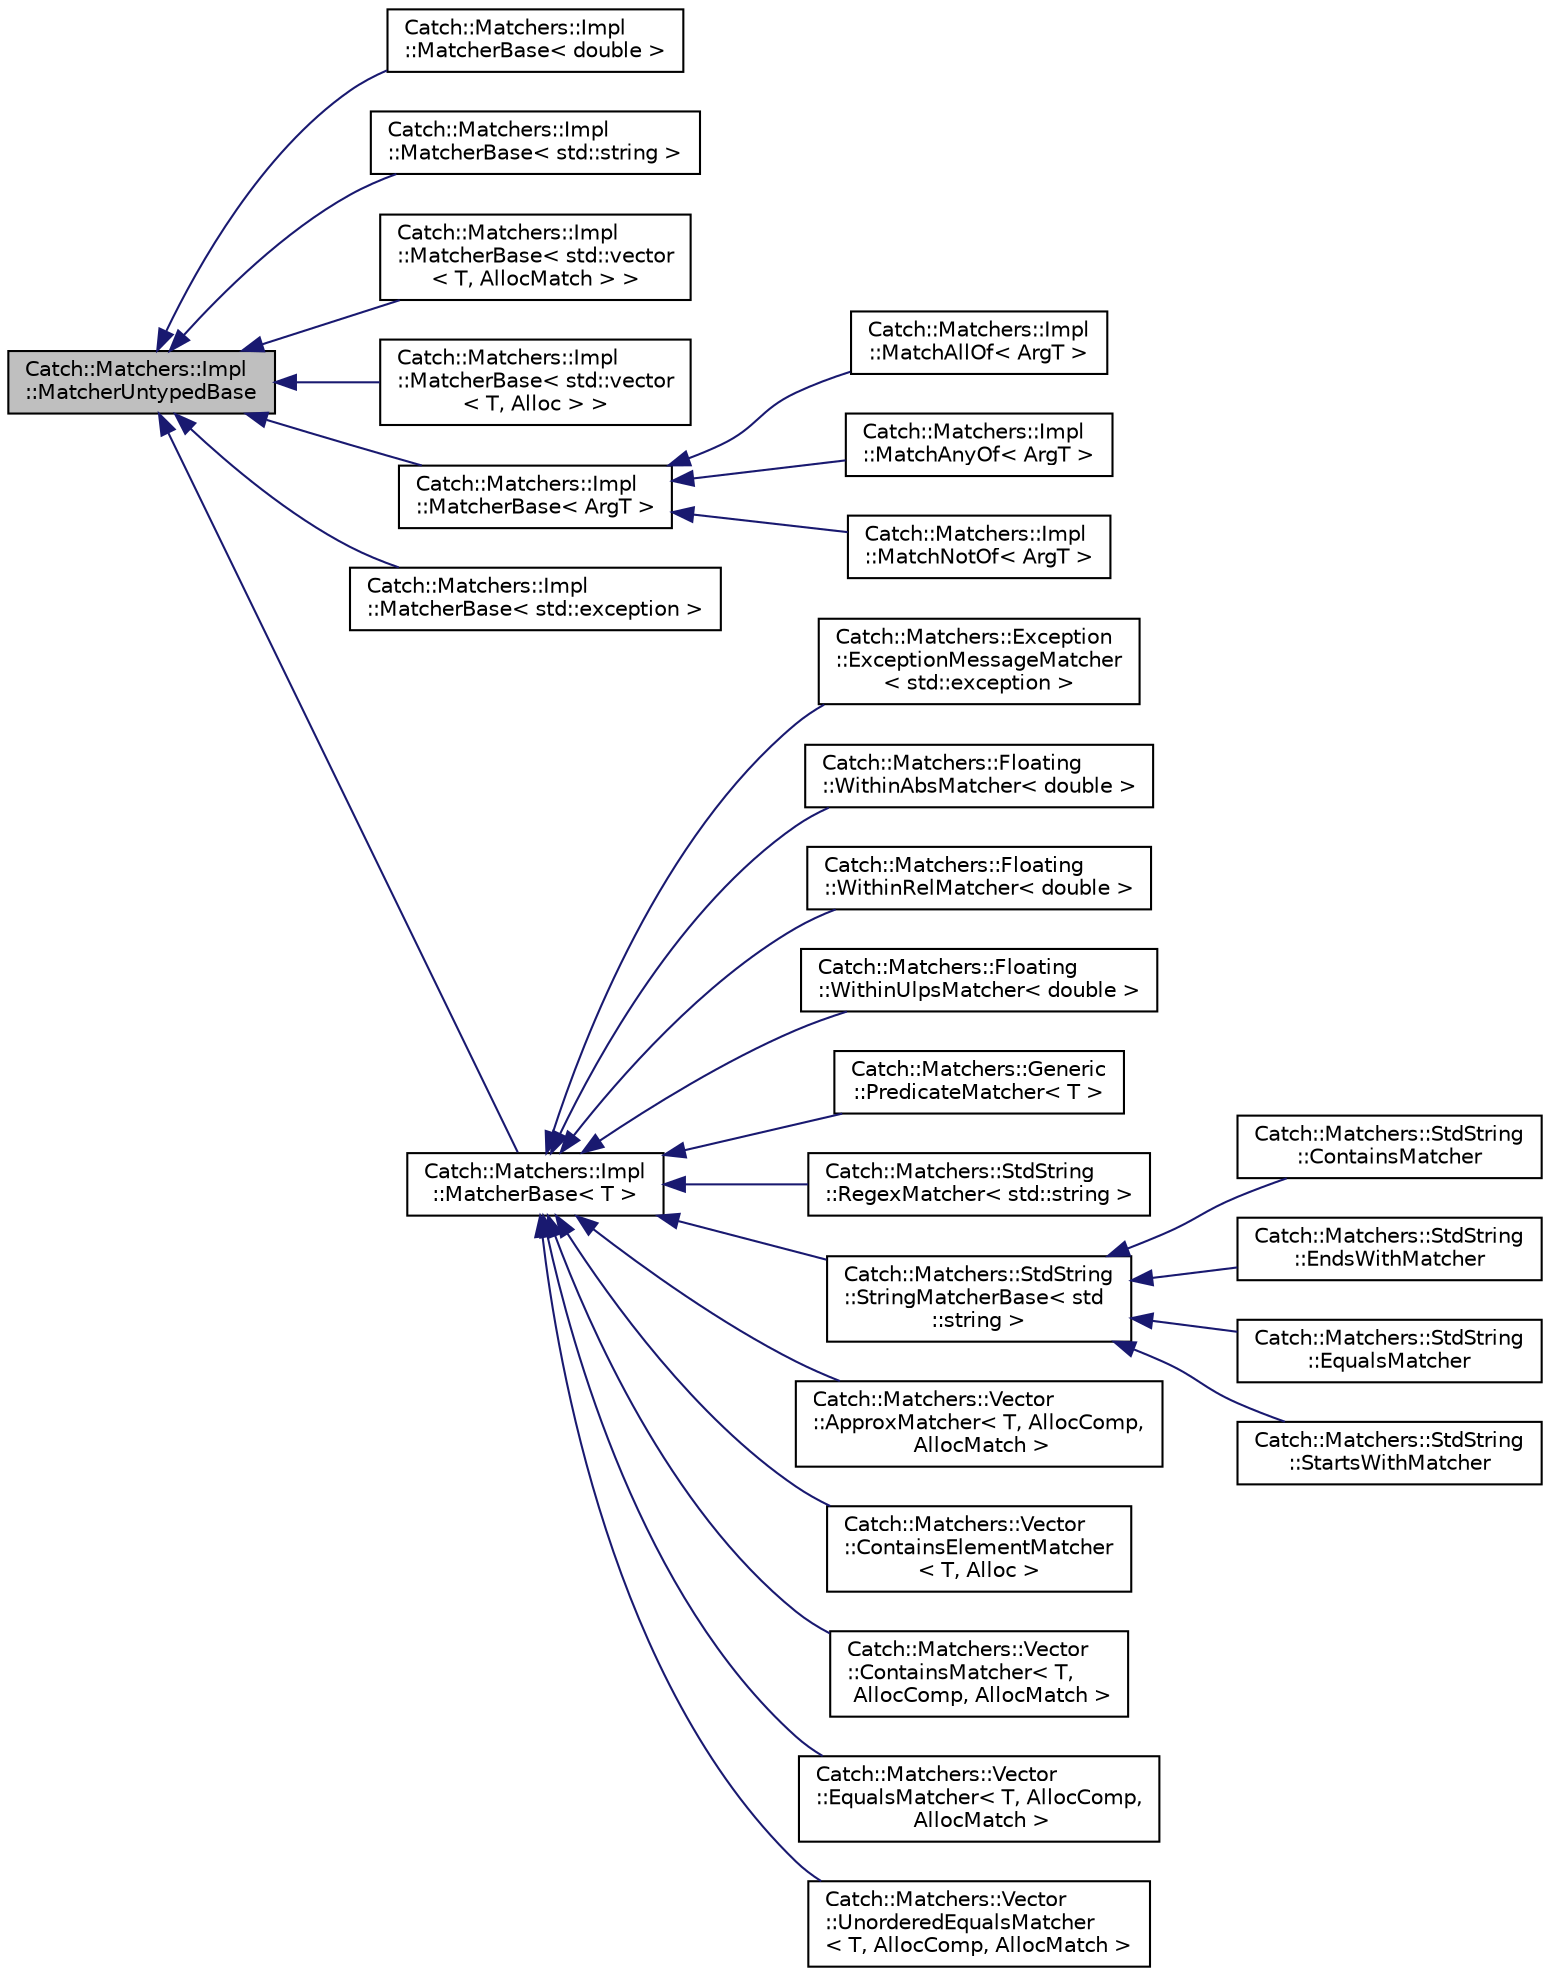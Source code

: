 digraph "Catch::Matchers::Impl::MatcherUntypedBase"
{
 // LATEX_PDF_SIZE
  edge [fontname="Helvetica",fontsize="10",labelfontname="Helvetica",labelfontsize="10"];
  node [fontname="Helvetica",fontsize="10",shape=record];
  rankdir="LR";
  Node1 [label="Catch::Matchers::Impl\l::MatcherUntypedBase",height=0.2,width=0.4,color="black", fillcolor="grey75", style="filled", fontcolor="black",tooltip=" "];
  Node1 -> Node2 [dir="back",color="midnightblue",fontsize="10",style="solid",fontname="Helvetica"];
  Node2 [label="Catch::Matchers::Impl\l::MatcherBase\< double \>",height=0.2,width=0.4,color="black", fillcolor="white", style="filled",URL="$structCatch_1_1Matchers_1_1Impl_1_1MatcherBase.html",tooltip=" "];
  Node1 -> Node3 [dir="back",color="midnightblue",fontsize="10",style="solid",fontname="Helvetica"];
  Node3 [label="Catch::Matchers::Impl\l::MatcherBase\< std::string \>",height=0.2,width=0.4,color="black", fillcolor="white", style="filled",URL="$structCatch_1_1Matchers_1_1Impl_1_1MatcherBase.html",tooltip=" "];
  Node1 -> Node4 [dir="back",color="midnightblue",fontsize="10",style="solid",fontname="Helvetica"];
  Node4 [label="Catch::Matchers::Impl\l::MatcherBase\< std::vector\l\< T, AllocMatch \> \>",height=0.2,width=0.4,color="black", fillcolor="white", style="filled",URL="$structCatch_1_1Matchers_1_1Impl_1_1MatcherBase.html",tooltip=" "];
  Node1 -> Node5 [dir="back",color="midnightblue",fontsize="10",style="solid",fontname="Helvetica"];
  Node5 [label="Catch::Matchers::Impl\l::MatcherBase\< std::vector\l\< T, Alloc \> \>",height=0.2,width=0.4,color="black", fillcolor="white", style="filled",URL="$structCatch_1_1Matchers_1_1Impl_1_1MatcherBase.html",tooltip=" "];
  Node1 -> Node6 [dir="back",color="midnightblue",fontsize="10",style="solid",fontname="Helvetica"];
  Node6 [label="Catch::Matchers::Impl\l::MatcherBase\< ArgT \>",height=0.2,width=0.4,color="black", fillcolor="white", style="filled",URL="$structCatch_1_1Matchers_1_1Impl_1_1MatcherBase.html",tooltip=" "];
  Node6 -> Node7 [dir="back",color="midnightblue",fontsize="10",style="solid",fontname="Helvetica"];
  Node7 [label="Catch::Matchers::Impl\l::MatchAllOf\< ArgT \>",height=0.2,width=0.4,color="black", fillcolor="white", style="filled",URL="$structCatch_1_1Matchers_1_1Impl_1_1MatchAllOf.html",tooltip=" "];
  Node6 -> Node8 [dir="back",color="midnightblue",fontsize="10",style="solid",fontname="Helvetica"];
  Node8 [label="Catch::Matchers::Impl\l::MatchAnyOf\< ArgT \>",height=0.2,width=0.4,color="black", fillcolor="white", style="filled",URL="$structCatch_1_1Matchers_1_1Impl_1_1MatchAnyOf.html",tooltip=" "];
  Node6 -> Node9 [dir="back",color="midnightblue",fontsize="10",style="solid",fontname="Helvetica"];
  Node9 [label="Catch::Matchers::Impl\l::MatchNotOf\< ArgT \>",height=0.2,width=0.4,color="black", fillcolor="white", style="filled",URL="$structCatch_1_1Matchers_1_1Impl_1_1MatchNotOf.html",tooltip=" "];
  Node1 -> Node10 [dir="back",color="midnightblue",fontsize="10",style="solid",fontname="Helvetica"];
  Node10 [label="Catch::Matchers::Impl\l::MatcherBase\< std::exception \>",height=0.2,width=0.4,color="black", fillcolor="white", style="filled",URL="$structCatch_1_1Matchers_1_1Impl_1_1MatcherBase.html",tooltip=" "];
  Node1 -> Node11 [dir="back",color="midnightblue",fontsize="10",style="solid",fontname="Helvetica"];
  Node11 [label="Catch::Matchers::Impl\l::MatcherBase\< T \>",height=0.2,width=0.4,color="black", fillcolor="white", style="filled",URL="$structCatch_1_1Matchers_1_1Impl_1_1MatcherBase.html",tooltip=" "];
  Node11 -> Node12 [dir="back",color="midnightblue",fontsize="10",style="solid",fontname="Helvetica"];
  Node12 [label="Catch::Matchers::Exception\l::ExceptionMessageMatcher\l\< std::exception \>",height=0.2,width=0.4,color="black", fillcolor="white", style="filled",URL="$classCatch_1_1Matchers_1_1Exception_1_1ExceptionMessageMatcher.html",tooltip=" "];
  Node11 -> Node13 [dir="back",color="midnightblue",fontsize="10",style="solid",fontname="Helvetica"];
  Node13 [label="Catch::Matchers::Floating\l::WithinAbsMatcher\< double \>",height=0.2,width=0.4,color="black", fillcolor="white", style="filled",URL="$structCatch_1_1Matchers_1_1Floating_1_1WithinAbsMatcher.html",tooltip=" "];
  Node11 -> Node14 [dir="back",color="midnightblue",fontsize="10",style="solid",fontname="Helvetica"];
  Node14 [label="Catch::Matchers::Floating\l::WithinRelMatcher\< double \>",height=0.2,width=0.4,color="black", fillcolor="white", style="filled",URL="$structCatch_1_1Matchers_1_1Floating_1_1WithinRelMatcher.html",tooltip=" "];
  Node11 -> Node15 [dir="back",color="midnightblue",fontsize="10",style="solid",fontname="Helvetica"];
  Node15 [label="Catch::Matchers::Floating\l::WithinUlpsMatcher\< double \>",height=0.2,width=0.4,color="black", fillcolor="white", style="filled",URL="$structCatch_1_1Matchers_1_1Floating_1_1WithinUlpsMatcher.html",tooltip=" "];
  Node11 -> Node16 [dir="back",color="midnightblue",fontsize="10",style="solid",fontname="Helvetica"];
  Node16 [label="Catch::Matchers::Generic\l::PredicateMatcher\< T \>",height=0.2,width=0.4,color="black", fillcolor="white", style="filled",URL="$classCatch_1_1Matchers_1_1Generic_1_1PredicateMatcher.html",tooltip=" "];
  Node11 -> Node17 [dir="back",color="midnightblue",fontsize="10",style="solid",fontname="Helvetica"];
  Node17 [label="Catch::Matchers::StdString\l::RegexMatcher\< std::string \>",height=0.2,width=0.4,color="black", fillcolor="white", style="filled",URL="$structCatch_1_1Matchers_1_1StdString_1_1RegexMatcher.html",tooltip=" "];
  Node11 -> Node18 [dir="back",color="midnightblue",fontsize="10",style="solid",fontname="Helvetica"];
  Node18 [label="Catch::Matchers::StdString\l::StringMatcherBase\< std\l::string \>",height=0.2,width=0.4,color="black", fillcolor="white", style="filled",URL="$structCatch_1_1Matchers_1_1StdString_1_1StringMatcherBase.html",tooltip=" "];
  Node18 -> Node19 [dir="back",color="midnightblue",fontsize="10",style="solid",fontname="Helvetica"];
  Node19 [label="Catch::Matchers::StdString\l::ContainsMatcher",height=0.2,width=0.4,color="black", fillcolor="white", style="filled",URL="$structCatch_1_1Matchers_1_1StdString_1_1ContainsMatcher.html",tooltip=" "];
  Node18 -> Node20 [dir="back",color="midnightblue",fontsize="10",style="solid",fontname="Helvetica"];
  Node20 [label="Catch::Matchers::StdString\l::EndsWithMatcher",height=0.2,width=0.4,color="black", fillcolor="white", style="filled",URL="$structCatch_1_1Matchers_1_1StdString_1_1EndsWithMatcher.html",tooltip=" "];
  Node18 -> Node21 [dir="back",color="midnightblue",fontsize="10",style="solid",fontname="Helvetica"];
  Node21 [label="Catch::Matchers::StdString\l::EqualsMatcher",height=0.2,width=0.4,color="black", fillcolor="white", style="filled",URL="$structCatch_1_1Matchers_1_1StdString_1_1EqualsMatcher.html",tooltip=" "];
  Node18 -> Node22 [dir="back",color="midnightblue",fontsize="10",style="solid",fontname="Helvetica"];
  Node22 [label="Catch::Matchers::StdString\l::StartsWithMatcher",height=0.2,width=0.4,color="black", fillcolor="white", style="filled",URL="$structCatch_1_1Matchers_1_1StdString_1_1StartsWithMatcher.html",tooltip=" "];
  Node11 -> Node23 [dir="back",color="midnightblue",fontsize="10",style="solid",fontname="Helvetica"];
  Node23 [label="Catch::Matchers::Vector\l::ApproxMatcher\< T, AllocComp,\l AllocMatch \>",height=0.2,width=0.4,color="black", fillcolor="white", style="filled",URL="$structCatch_1_1Matchers_1_1Vector_1_1ApproxMatcher.html",tooltip=" "];
  Node11 -> Node24 [dir="back",color="midnightblue",fontsize="10",style="solid",fontname="Helvetica"];
  Node24 [label="Catch::Matchers::Vector\l::ContainsElementMatcher\l\< T, Alloc \>",height=0.2,width=0.4,color="black", fillcolor="white", style="filled",URL="$structCatch_1_1Matchers_1_1Vector_1_1ContainsElementMatcher.html",tooltip=" "];
  Node11 -> Node25 [dir="back",color="midnightblue",fontsize="10",style="solid",fontname="Helvetica"];
  Node25 [label="Catch::Matchers::Vector\l::ContainsMatcher\< T,\l AllocComp, AllocMatch \>",height=0.2,width=0.4,color="black", fillcolor="white", style="filled",URL="$structCatch_1_1Matchers_1_1Vector_1_1ContainsMatcher.html",tooltip=" "];
  Node11 -> Node26 [dir="back",color="midnightblue",fontsize="10",style="solid",fontname="Helvetica"];
  Node26 [label="Catch::Matchers::Vector\l::EqualsMatcher\< T, AllocComp,\l AllocMatch \>",height=0.2,width=0.4,color="black", fillcolor="white", style="filled",URL="$structCatch_1_1Matchers_1_1Vector_1_1EqualsMatcher.html",tooltip=" "];
  Node11 -> Node27 [dir="back",color="midnightblue",fontsize="10",style="solid",fontname="Helvetica"];
  Node27 [label="Catch::Matchers::Vector\l::UnorderedEqualsMatcher\l\< T, AllocComp, AllocMatch \>",height=0.2,width=0.4,color="black", fillcolor="white", style="filled",URL="$structCatch_1_1Matchers_1_1Vector_1_1UnorderedEqualsMatcher.html",tooltip=" "];
}

